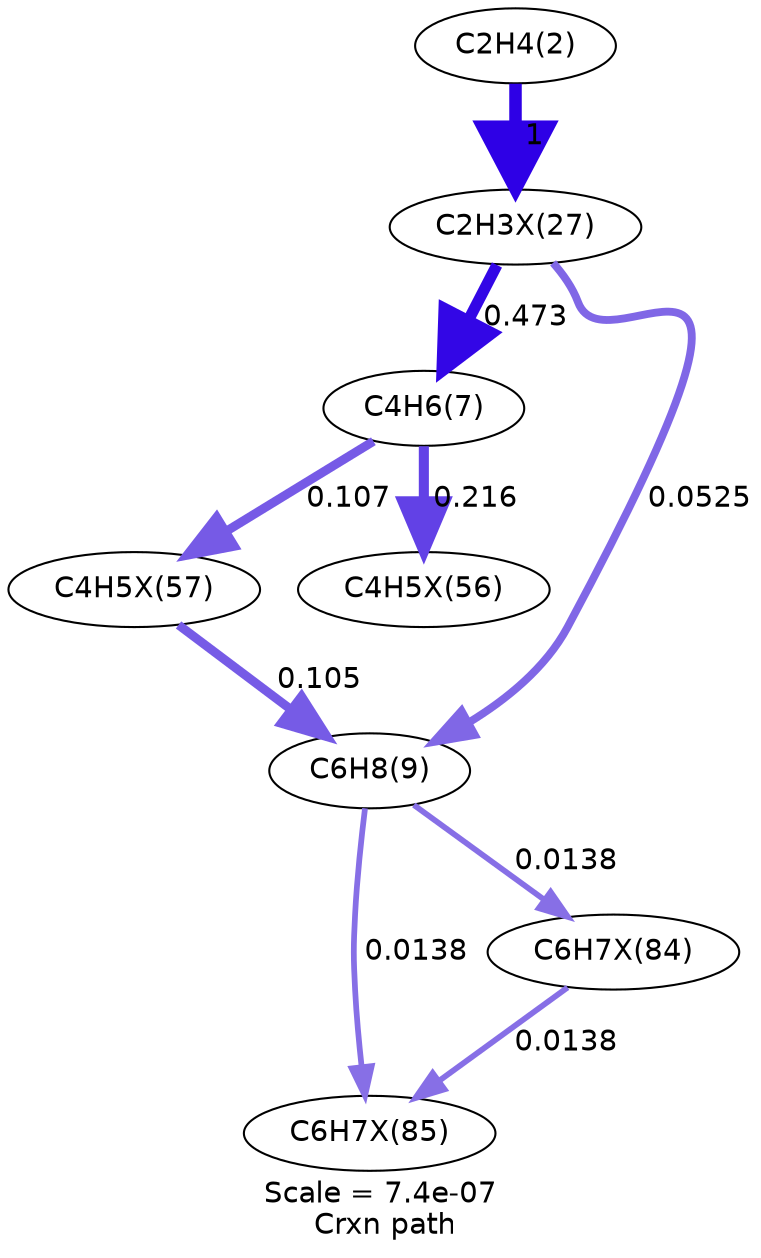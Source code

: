 digraph reaction_paths {
center=1;
s5 -> s49[fontname="Helvetica", style="setlinewidth(6)", arrowsize=3, color="0.7, 1.5, 0.9"
, label=" 1"];
s49 -> s8[fontname="Helvetica", style="setlinewidth(5.44)", arrowsize=2.72, color="0.7, 0.973, 0.9"
, label=" 0.473"];
s49 -> s9[fontname="Helvetica", style="setlinewidth(3.77)", arrowsize=1.89, color="0.7, 0.552, 0.9"
, label=" 0.0525"];
s8 -> s59[fontname="Helvetica", style="setlinewidth(4.31)", arrowsize=2.16, color="0.7, 0.607, 0.9"
, label=" 0.107"];
s8 -> s58[fontname="Helvetica", style="setlinewidth(4.84)", arrowsize=2.42, color="0.7, 0.716, 0.9"
, label=" 0.216"];
s59 -> s9[fontname="Helvetica", style="setlinewidth(4.3)", arrowsize=2.15, color="0.7, 0.605, 0.9"
, label=" 0.105"];
s9 -> s62[fontname="Helvetica", style="setlinewidth(2.76)", arrowsize=1.38, color="0.7, 0.514, 0.9"
, label=" 0.0138"];
s9 -> s61[fontname="Helvetica", style="setlinewidth(2.76)", arrowsize=1.38, color="0.7, 0.514, 0.9"
, label=" 0.0138"];
s61 -> s62[fontname="Helvetica", style="setlinewidth(2.77)", arrowsize=1.38, color="0.7, 0.514, 0.9"
, label=" 0.0138"];
s5 [ fontname="Helvetica", label="C2H4(2)"];
s8 [ fontname="Helvetica", label="C4H6(7)"];
s9 [ fontname="Helvetica", label="C6H8(9)"];
s49 [ fontname="Helvetica", label="C2H3X(27)"];
s58 [ fontname="Helvetica", label="C4H5X(56)"];
s59 [ fontname="Helvetica", label="C4H5X(57)"];
s61 [ fontname="Helvetica", label="C6H7X(84)"];
s62 [ fontname="Helvetica", label="C6H7X(85)"];
 label = "Scale = 7.4e-07\l Crxn path";
 fontname = "Helvetica";
}
